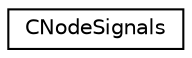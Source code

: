 digraph "Graphical Class Hierarchy"
{
  edge [fontname="Helvetica",fontsize="10",labelfontname="Helvetica",labelfontsize="10"];
  node [fontname="Helvetica",fontsize="10",shape=record];
  rankdir="LR";
  Node0 [label="CNodeSignals",height=0.2,width=0.4,color="black", fillcolor="white", style="filled",URL="$d4/d78/struct_c_node_signals.html"];
}
